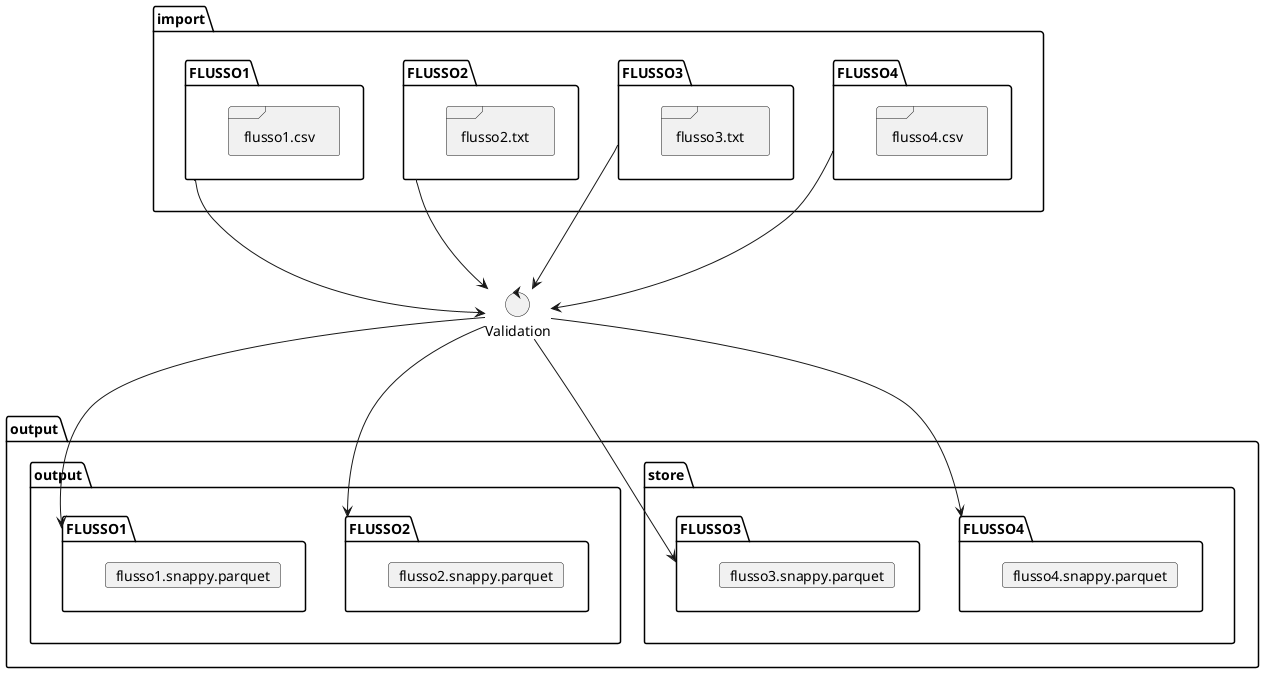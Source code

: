 @startuml

control Validation as valid
package import {
  package FLUSSO1 as i1 {
    frame flusso1.csv
  }
  package FLUSSO2 as i2 {
    frame flusso2.txt
  }
  package FLUSSO3 as i3 {
    frame flusso3.txt
  }
  package FLUSSO4 as i4 {
    frame flusso4.csv
  }
}

package output as output1 {
    package output as output2 {
      package FLUSSO1 as o1 {
        card flusso1.snappy.parquet
      }
      package FLUSSO2 as o2 {
        card flusso2.snappy.parquet
      }
    }
    package store as store {
      package FLUSSO3 as o3 {
        card flusso3.snappy.parquet
      }
      package FLUSSO4 as o4 {
        card flusso4.snappy.parquet
      }
    }
}
i1 -down--> valid
i2 -down--> valid
i3 -down--> valid
i4 -down--> valid
valid -down--> o1
valid -down--> o2
valid -down--> o3
valid -down--> o4


@enduml